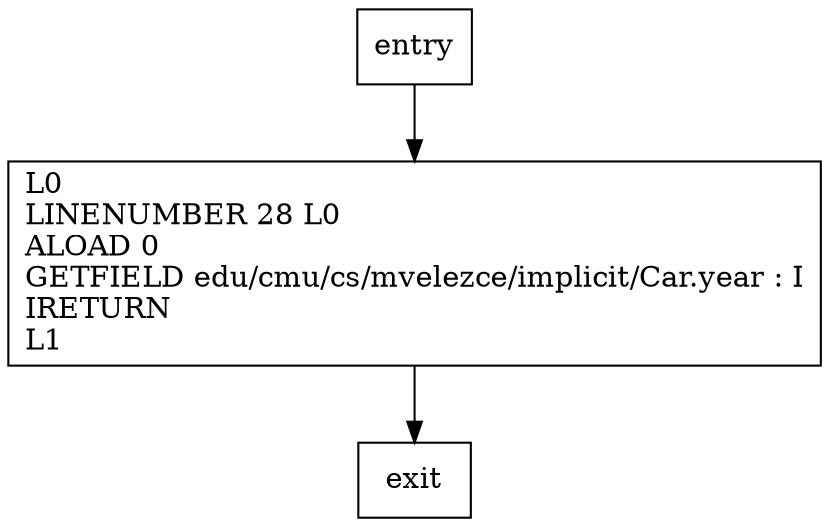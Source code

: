 digraph getYear {
node [shape=record];
1613307481 [label="L0\lLINENUMBER 28 L0\lALOAD 0\lGETFIELD edu/cmu/cs/mvelezce/implicit/Car.year : I\lIRETURN\lL1\l"];
entry;
exit;
1613307481 -> exit;
entry -> 1613307481;
}
